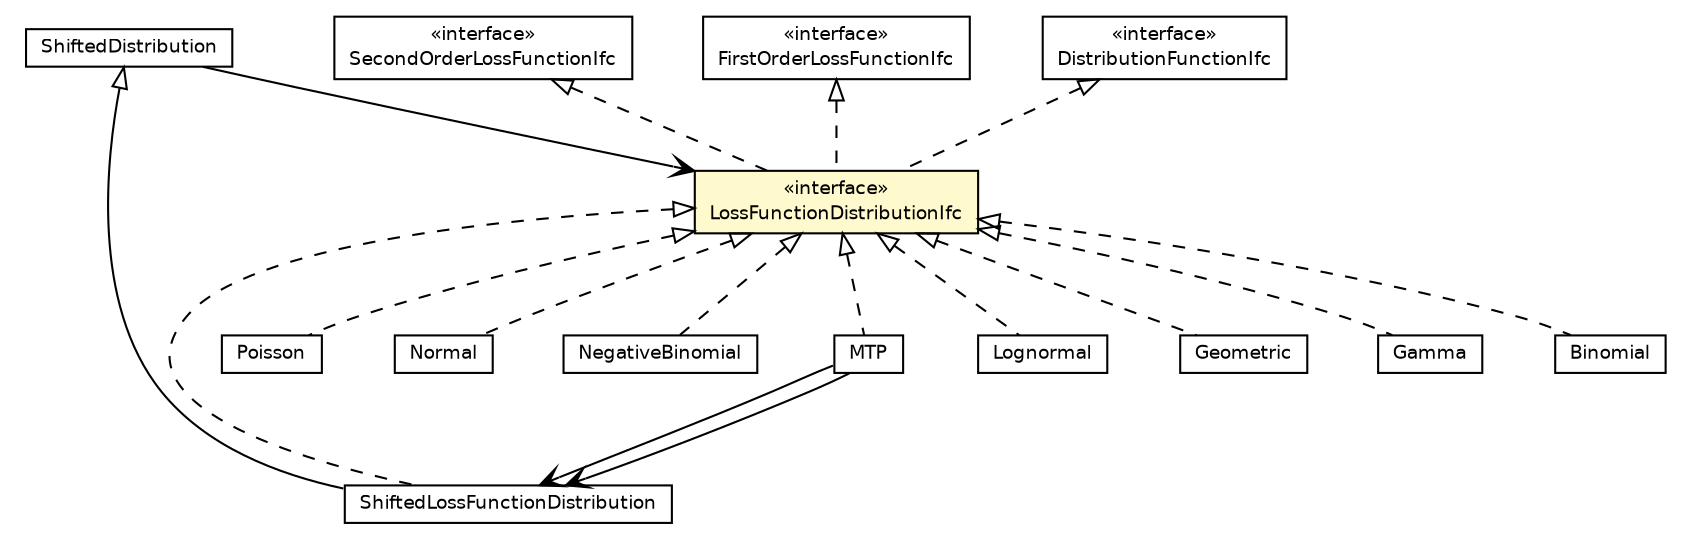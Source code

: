 #!/usr/local/bin/dot
#
# Class diagram 
# Generated by UMLGraph version 5.4 (http://www.umlgraph.org/)
#

digraph G {
	edge [fontname="Helvetica",fontsize=10,labelfontname="Helvetica",labelfontsize=10];
	node [fontname="Helvetica",fontsize=10,shape=plaintext];
	nodesep=0.25;
	ranksep=0.5;
	// jsl.utilities.random.distributions.ShiftedLossFunctionDistribution
	c117947 [label=<<table title="jsl.utilities.random.distributions.ShiftedLossFunctionDistribution" border="0" cellborder="1" cellspacing="0" cellpadding="2" port="p" href="./ShiftedLossFunctionDistribution.html">
		<tr><td><table border="0" cellspacing="0" cellpadding="1">
<tr><td align="center" balign="center"> ShiftedLossFunctionDistribution </td></tr>
		</table></td></tr>
		</table>>, URL="./ShiftedLossFunctionDistribution.html", fontname="Helvetica", fontcolor="black", fontsize=9.0];
	// jsl.utilities.random.distributions.ShiftedDistribution
	c117949 [label=<<table title="jsl.utilities.random.distributions.ShiftedDistribution" border="0" cellborder="1" cellspacing="0" cellpadding="2" port="p" href="./ShiftedDistribution.html">
		<tr><td><table border="0" cellspacing="0" cellpadding="1">
<tr><td align="center" balign="center"> ShiftedDistribution </td></tr>
		</table></td></tr>
		</table>>, URL="./ShiftedDistribution.html", fontname="Helvetica", fontcolor="black", fontsize=9.0];
	// jsl.utilities.random.distributions.SecondOrderLossFunctionIfc
	c117950 [label=<<table title="jsl.utilities.random.distributions.SecondOrderLossFunctionIfc" border="0" cellborder="1" cellspacing="0" cellpadding="2" port="p" href="./SecondOrderLossFunctionIfc.html">
		<tr><td><table border="0" cellspacing="0" cellpadding="1">
<tr><td align="center" balign="center"> &#171;interface&#187; </td></tr>
<tr><td align="center" balign="center"> SecondOrderLossFunctionIfc </td></tr>
		</table></td></tr>
		</table>>, URL="./SecondOrderLossFunctionIfc.html", fontname="Helvetica", fontcolor="black", fontsize=9.0];
	// jsl.utilities.random.distributions.Poisson
	c117951 [label=<<table title="jsl.utilities.random.distributions.Poisson" border="0" cellborder="1" cellspacing="0" cellpadding="2" port="p" href="./Poisson.html">
		<tr><td><table border="0" cellspacing="0" cellpadding="1">
<tr><td align="center" balign="center"> Poisson </td></tr>
		</table></td></tr>
		</table>>, URL="./Poisson.html", fontname="Helvetica", fontcolor="black", fontsize=9.0];
	// jsl.utilities.random.distributions.Normal
	c117956 [label=<<table title="jsl.utilities.random.distributions.Normal" border="0" cellborder="1" cellspacing="0" cellpadding="2" port="p" href="./Normal.html">
		<tr><td><table border="0" cellspacing="0" cellpadding="1">
<tr><td align="center" balign="center"> Normal </td></tr>
		</table></td></tr>
		</table>>, URL="./Normal.html", fontname="Helvetica", fontcolor="black", fontsize=9.0];
	// jsl.utilities.random.distributions.NegativeBinomial
	c117957 [label=<<table title="jsl.utilities.random.distributions.NegativeBinomial" border="0" cellborder="1" cellspacing="0" cellpadding="2" port="p" href="./NegativeBinomial.html">
		<tr><td><table border="0" cellspacing="0" cellpadding="1">
<tr><td align="center" balign="center"> NegativeBinomial </td></tr>
		</table></td></tr>
		</table>>, URL="./NegativeBinomial.html", fontname="Helvetica", fontcolor="black", fontsize=9.0];
	// jsl.utilities.random.distributions.MTP
	c117958 [label=<<table title="jsl.utilities.random.distributions.MTP" border="0" cellborder="1" cellspacing="0" cellpadding="2" port="p" href="./MTP.html">
		<tr><td><table border="0" cellspacing="0" cellpadding="1">
<tr><td align="center" balign="center"> MTP </td></tr>
		</table></td></tr>
		</table>>, URL="./MTP.html", fontname="Helvetica", fontcolor="black", fontsize=9.0];
	// jsl.utilities.random.distributions.LossFunctionDistributionIfc
	c117960 [label=<<table title="jsl.utilities.random.distributions.LossFunctionDistributionIfc" border="0" cellborder="1" cellspacing="0" cellpadding="2" port="p" bgcolor="lemonChiffon" href="./LossFunctionDistributionIfc.html">
		<tr><td><table border="0" cellspacing="0" cellpadding="1">
<tr><td align="center" balign="center"> &#171;interface&#187; </td></tr>
<tr><td align="center" balign="center"> LossFunctionDistributionIfc </td></tr>
		</table></td></tr>
		</table>>, URL="./LossFunctionDistributionIfc.html", fontname="Helvetica", fontcolor="black", fontsize=9.0];
	// jsl.utilities.random.distributions.Lognormal
	c117961 [label=<<table title="jsl.utilities.random.distributions.Lognormal" border="0" cellborder="1" cellspacing="0" cellpadding="2" port="p" href="./Lognormal.html">
		<tr><td><table border="0" cellspacing="0" cellpadding="1">
<tr><td align="center" balign="center"> Lognormal </td></tr>
		</table></td></tr>
		</table>>, URL="./Lognormal.html", fontname="Helvetica", fontcolor="black", fontsize=9.0];
	// jsl.utilities.random.distributions.Geometric
	c117966 [label=<<table title="jsl.utilities.random.distributions.Geometric" border="0" cellborder="1" cellspacing="0" cellpadding="2" port="p" href="./Geometric.html">
		<tr><td><table border="0" cellspacing="0" cellpadding="1">
<tr><td align="center" balign="center"> Geometric </td></tr>
		</table></td></tr>
		</table>>, URL="./Geometric.html", fontname="Helvetica", fontcolor="black", fontsize=9.0];
	// jsl.utilities.random.distributions.Gamma
	c117967 [label=<<table title="jsl.utilities.random.distributions.Gamma" border="0" cellborder="1" cellspacing="0" cellpadding="2" port="p" href="./Gamma.html">
		<tr><td><table border="0" cellspacing="0" cellpadding="1">
<tr><td align="center" balign="center"> Gamma </td></tr>
		</table></td></tr>
		</table>>, URL="./Gamma.html", fontname="Helvetica", fontcolor="black", fontsize=9.0];
	// jsl.utilities.random.distributions.FirstOrderLossFunctionIfc
	c117968 [label=<<table title="jsl.utilities.random.distributions.FirstOrderLossFunctionIfc" border="0" cellborder="1" cellspacing="0" cellpadding="2" port="p" href="./FirstOrderLossFunctionIfc.html">
		<tr><td><table border="0" cellspacing="0" cellpadding="1">
<tr><td align="center" balign="center"> &#171;interface&#187; </td></tr>
<tr><td align="center" balign="center"> FirstOrderLossFunctionIfc </td></tr>
		</table></td></tr>
		</table>>, URL="./FirstOrderLossFunctionIfc.html", fontname="Helvetica", fontcolor="black", fontsize=9.0];
	// jsl.utilities.random.distributions.DistributionFunctionIfc
	c117972 [label=<<table title="jsl.utilities.random.distributions.DistributionFunctionIfc" border="0" cellborder="1" cellspacing="0" cellpadding="2" port="p" href="./DistributionFunctionIfc.html">
		<tr><td><table border="0" cellspacing="0" cellpadding="1">
<tr><td align="center" balign="center"> &#171;interface&#187; </td></tr>
<tr><td align="center" balign="center"> DistributionFunctionIfc </td></tr>
		</table></td></tr>
		</table>>, URL="./DistributionFunctionIfc.html", fontname="Helvetica", fontcolor="black", fontsize=9.0];
	// jsl.utilities.random.distributions.Binomial
	c117982 [label=<<table title="jsl.utilities.random.distributions.Binomial" border="0" cellborder="1" cellspacing="0" cellpadding="2" port="p" href="./Binomial.html">
		<tr><td><table border="0" cellspacing="0" cellpadding="1">
<tr><td align="center" balign="center"> Binomial </td></tr>
		</table></td></tr>
		</table>>, URL="./Binomial.html", fontname="Helvetica", fontcolor="black", fontsize=9.0];
	//jsl.utilities.random.distributions.ShiftedLossFunctionDistribution extends jsl.utilities.random.distributions.ShiftedDistribution
	c117949:p -> c117947:p [dir=back,arrowtail=empty];
	//jsl.utilities.random.distributions.ShiftedLossFunctionDistribution implements jsl.utilities.random.distributions.LossFunctionDistributionIfc
	c117960:p -> c117947:p [dir=back,arrowtail=empty,style=dashed];
	//jsl.utilities.random.distributions.Poisson implements jsl.utilities.random.distributions.LossFunctionDistributionIfc
	c117960:p -> c117951:p [dir=back,arrowtail=empty,style=dashed];
	//jsl.utilities.random.distributions.Normal implements jsl.utilities.random.distributions.LossFunctionDistributionIfc
	c117960:p -> c117956:p [dir=back,arrowtail=empty,style=dashed];
	//jsl.utilities.random.distributions.NegativeBinomial implements jsl.utilities.random.distributions.LossFunctionDistributionIfc
	c117960:p -> c117957:p [dir=back,arrowtail=empty,style=dashed];
	//jsl.utilities.random.distributions.MTP implements jsl.utilities.random.distributions.LossFunctionDistributionIfc
	c117960:p -> c117958:p [dir=back,arrowtail=empty,style=dashed];
	//jsl.utilities.random.distributions.LossFunctionDistributionIfc implements jsl.utilities.random.distributions.DistributionFunctionIfc
	c117972:p -> c117960:p [dir=back,arrowtail=empty,style=dashed];
	//jsl.utilities.random.distributions.LossFunctionDistributionIfc implements jsl.utilities.random.distributions.FirstOrderLossFunctionIfc
	c117968:p -> c117960:p [dir=back,arrowtail=empty,style=dashed];
	//jsl.utilities.random.distributions.LossFunctionDistributionIfc implements jsl.utilities.random.distributions.SecondOrderLossFunctionIfc
	c117950:p -> c117960:p [dir=back,arrowtail=empty,style=dashed];
	//jsl.utilities.random.distributions.Lognormal implements jsl.utilities.random.distributions.LossFunctionDistributionIfc
	c117960:p -> c117961:p [dir=back,arrowtail=empty,style=dashed];
	//jsl.utilities.random.distributions.Geometric implements jsl.utilities.random.distributions.LossFunctionDistributionIfc
	c117960:p -> c117966:p [dir=back,arrowtail=empty,style=dashed];
	//jsl.utilities.random.distributions.Gamma implements jsl.utilities.random.distributions.LossFunctionDistributionIfc
	c117960:p -> c117967:p [dir=back,arrowtail=empty,style=dashed];
	//jsl.utilities.random.distributions.Binomial implements jsl.utilities.random.distributions.LossFunctionDistributionIfc
	c117960:p -> c117982:p [dir=back,arrowtail=empty,style=dashed];
	// jsl.utilities.random.distributions.ShiftedDistribution NAVASSOC jsl.utilities.random.distributions.LossFunctionDistributionIfc
	c117949:p -> c117960:p [taillabel="", label="", headlabel="", fontname="Helvetica", fontcolor="black", fontsize=10.0, color="black", arrowhead=open];
	// jsl.utilities.random.distributions.MTP NAVASSOC jsl.utilities.random.distributions.ShiftedLossFunctionDistribution
	c117958:p -> c117947:p [taillabel="", label="", headlabel="", fontname="Helvetica", fontcolor="black", fontsize=10.0, color="black", arrowhead=open];
	// jsl.utilities.random.distributions.MTP NAVASSOC jsl.utilities.random.distributions.ShiftedLossFunctionDistribution
	c117958:p -> c117947:p [taillabel="", label="", headlabel="", fontname="Helvetica", fontcolor="black", fontsize=10.0, color="black", arrowhead=open];
}

